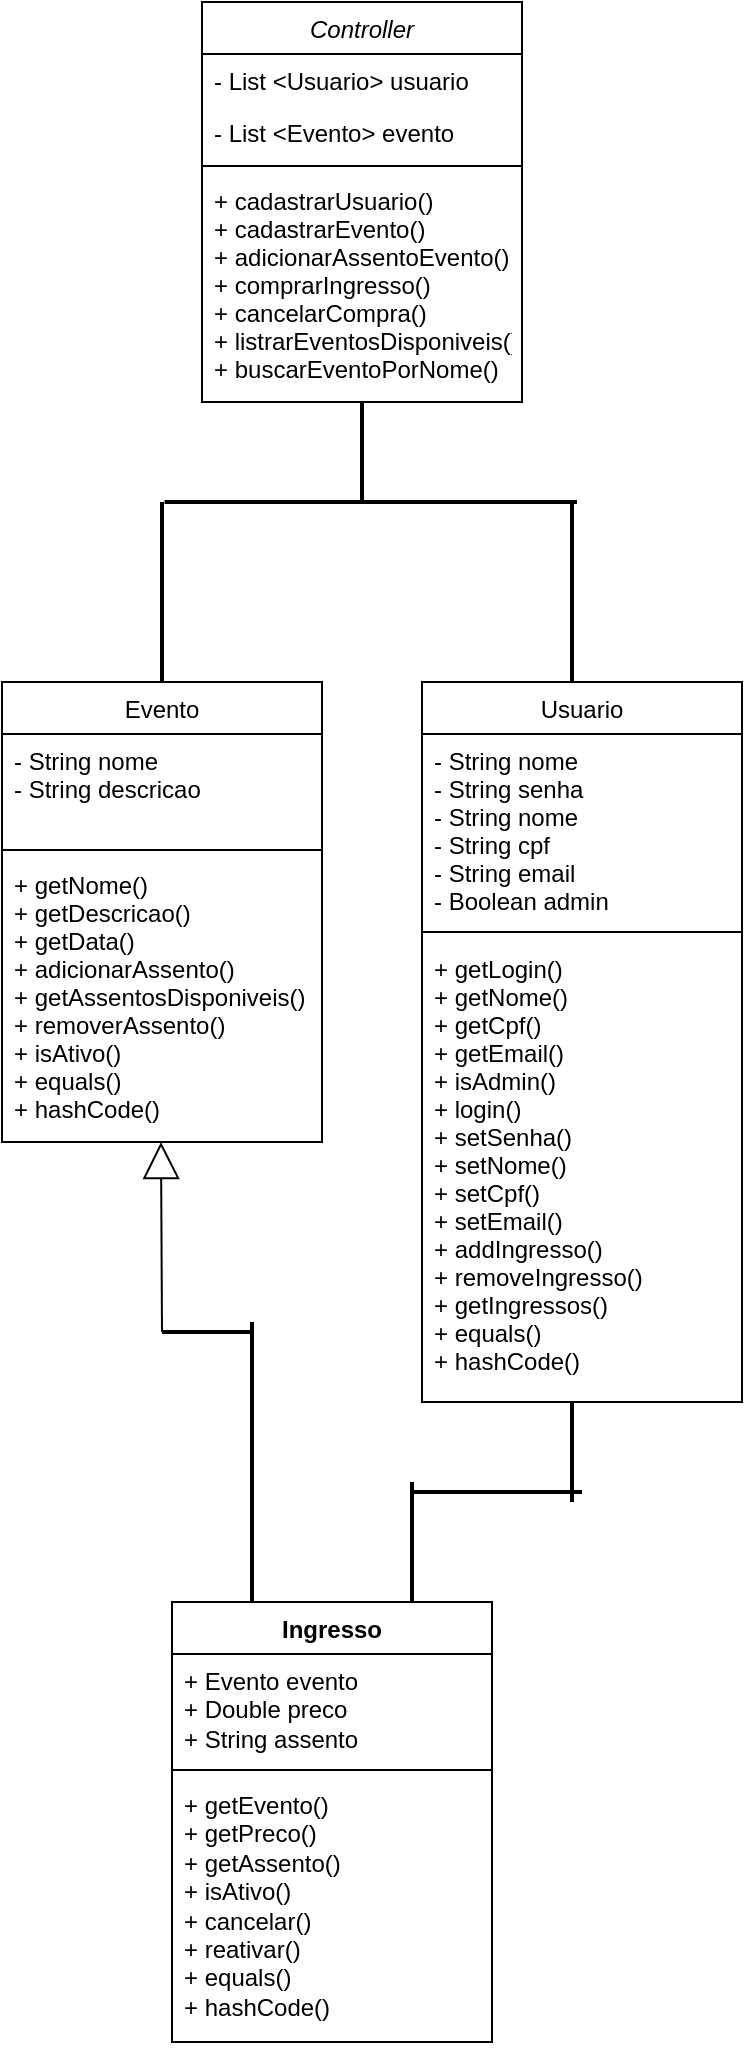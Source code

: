 <mxfile version="24.7.13">
  <diagram id="C5RBs43oDa-KdzZeNtuy" name="Page-1">
    <mxGraphModel dx="1282" dy="567" grid="1" gridSize="10" guides="1" tooltips="1" connect="1" arrows="1" fold="1" page="1" pageScale="1" pageWidth="827" pageHeight="1169" math="0" shadow="0">
      <root>
        <mxCell id="WIyWlLk6GJQsqaUBKTNV-0" />
        <mxCell id="WIyWlLk6GJQsqaUBKTNV-1" parent="WIyWlLk6GJQsqaUBKTNV-0" />
        <mxCell id="zkfFHV4jXpPFQw0GAbJ--0" value="Controller&#xa;" style="swimlane;fontStyle=2;align=center;verticalAlign=top;childLayout=stackLayout;horizontal=1;startSize=26;horizontalStack=0;resizeParent=1;resizeLast=0;collapsible=1;marginBottom=0;rounded=0;shadow=0;strokeWidth=1;" parent="WIyWlLk6GJQsqaUBKTNV-1" vertex="1">
          <mxGeometry x="220" y="20" width="160" height="200" as="geometry">
            <mxRectangle x="230" y="140" width="160" height="26" as="alternateBounds" />
          </mxGeometry>
        </mxCell>
        <mxCell id="zkfFHV4jXpPFQw0GAbJ--1" value="- List &lt;Usuario&gt; usuario&#xa;" style="text;align=left;verticalAlign=top;spacingLeft=4;spacingRight=4;overflow=hidden;rotatable=0;points=[[0,0.5],[1,0.5]];portConstraint=eastwest;" parent="zkfFHV4jXpPFQw0GAbJ--0" vertex="1">
          <mxGeometry y="26" width="160" height="26" as="geometry" />
        </mxCell>
        <mxCell id="zkfFHV4jXpPFQw0GAbJ--3" value="- List &lt;Evento&gt; evento&#xa;" style="text;align=left;verticalAlign=top;spacingLeft=4;spacingRight=4;overflow=hidden;rotatable=0;points=[[0,0.5],[1,0.5]];portConstraint=eastwest;rounded=0;shadow=0;html=0;" parent="zkfFHV4jXpPFQw0GAbJ--0" vertex="1">
          <mxGeometry y="52" width="160" height="26" as="geometry" />
        </mxCell>
        <mxCell id="zkfFHV4jXpPFQw0GAbJ--4" value="" style="line;html=1;strokeWidth=1;align=left;verticalAlign=middle;spacingTop=-1;spacingLeft=3;spacingRight=3;rotatable=0;labelPosition=right;points=[];portConstraint=eastwest;" parent="zkfFHV4jXpPFQw0GAbJ--0" vertex="1">
          <mxGeometry y="78" width="160" height="8" as="geometry" />
        </mxCell>
        <mxCell id="zkfFHV4jXpPFQw0GAbJ--5" value="+ cadastrarUsuario()&#xa;+ cadastrarEvento()&#xa;+ adicionarAssentoEvento()&#xa;+ comprarIngresso()&#xa;+ cancelarCompra()&#xa;+ listrarEventosDisponiveis()&#xa;+ buscarEventoPorNome()&#xa; &#xa;" style="text;align=left;verticalAlign=top;spacingLeft=4;spacingRight=4;overflow=hidden;rotatable=0;points=[[0,0.5],[1,0.5]];portConstraint=eastwest;" parent="zkfFHV4jXpPFQw0GAbJ--0" vertex="1">
          <mxGeometry y="86" width="160" height="114" as="geometry" />
        </mxCell>
        <mxCell id="zkfFHV4jXpPFQw0GAbJ--6" value="Evento&#xa;" style="swimlane;fontStyle=0;align=center;verticalAlign=top;childLayout=stackLayout;horizontal=1;startSize=26;horizontalStack=0;resizeParent=1;resizeLast=0;collapsible=1;marginBottom=0;rounded=0;shadow=0;strokeWidth=1;" parent="WIyWlLk6GJQsqaUBKTNV-1" vertex="1">
          <mxGeometry x="120" y="360" width="160" height="230" as="geometry">
            <mxRectangle x="130" y="380" width="160" height="26" as="alternateBounds" />
          </mxGeometry>
        </mxCell>
        <mxCell id="zkfFHV4jXpPFQw0GAbJ--7" value="- String nome&#xa;- String descricao&#xa;" style="text;align=left;verticalAlign=top;spacingLeft=4;spacingRight=4;overflow=hidden;rotatable=0;points=[[0,0.5],[1,0.5]];portConstraint=eastwest;" parent="zkfFHV4jXpPFQw0GAbJ--6" vertex="1">
          <mxGeometry y="26" width="160" height="54" as="geometry" />
        </mxCell>
        <mxCell id="zkfFHV4jXpPFQw0GAbJ--9" value="" style="line;html=1;strokeWidth=1;align=left;verticalAlign=middle;spacingTop=-1;spacingLeft=3;spacingRight=3;rotatable=0;labelPosition=right;points=[];portConstraint=eastwest;" parent="zkfFHV4jXpPFQw0GAbJ--6" vertex="1">
          <mxGeometry y="80" width="160" height="8" as="geometry" />
        </mxCell>
        <mxCell id="zkfFHV4jXpPFQw0GAbJ--11" value="+ getNome()&#xa;+ getDescricao()&#xa;+ getData()&#xa;+ adicionarAssento()&#xa;+ getAssentosDisponiveis()&#xa;+ removerAssento()&#xa;+ isAtivo()&#xa;+ equals()&#xa;+ hashCode()&#xa;" style="text;align=left;verticalAlign=top;spacingLeft=4;spacingRight=4;overflow=hidden;rotatable=0;points=[[0,0.5],[1,0.5]];portConstraint=eastwest;" parent="zkfFHV4jXpPFQw0GAbJ--6" vertex="1">
          <mxGeometry y="88" width="160" height="142" as="geometry" />
        </mxCell>
        <mxCell id="zkfFHV4jXpPFQw0GAbJ--13" value="Usuario" style="swimlane;fontStyle=0;align=center;verticalAlign=top;childLayout=stackLayout;horizontal=1;startSize=26;horizontalStack=0;resizeParent=1;resizeLast=0;collapsible=1;marginBottom=0;rounded=0;shadow=0;strokeWidth=1;" parent="WIyWlLk6GJQsqaUBKTNV-1" vertex="1">
          <mxGeometry x="330" y="360" width="160" height="360" as="geometry">
            <mxRectangle x="340" y="380" width="170" height="26" as="alternateBounds" />
          </mxGeometry>
        </mxCell>
        <mxCell id="zkfFHV4jXpPFQw0GAbJ--14" value="- String nome&#xa;- String senha&#xa;- String nome&#xa;- String cpf&#xa;- String email&#xa;- Boolean admin&#xa;" style="text;align=left;verticalAlign=top;spacingLeft=4;spacingRight=4;overflow=hidden;rotatable=0;points=[[0,0.5],[1,0.5]];portConstraint=eastwest;" parent="zkfFHV4jXpPFQw0GAbJ--13" vertex="1">
          <mxGeometry y="26" width="160" height="94" as="geometry" />
        </mxCell>
        <mxCell id="zkfFHV4jXpPFQw0GAbJ--15" value="" style="line;html=1;strokeWidth=1;align=left;verticalAlign=middle;spacingTop=-1;spacingLeft=3;spacingRight=3;rotatable=0;labelPosition=right;points=[];portConstraint=eastwest;" parent="zkfFHV4jXpPFQw0GAbJ--13" vertex="1">
          <mxGeometry y="120" width="160" height="10" as="geometry" />
        </mxCell>
        <mxCell id="hvNFx8LwWAMB91MZIk_y-14" value="+ getLogin()&#xa;+ getNome()&#xa;+ getCpf()&#xa;+ getEmail()&#xa;+ isAdmin()&#xa;+ login()&#xa;+ setSenha()&#xa;+ setNome()&#xa;+ setCpf()&#xa;+ setEmail()&#xa;+ addIngresso()&#xa;+ removeIngresso()&#xa;+ getIngressos()&#xa;+ equals()&#xa;+ hashCode()&#xa;" style="text;align=left;verticalAlign=top;spacingLeft=4;spacingRight=4;overflow=hidden;rotatable=0;points=[[0,0.5],[1,0.5]];portConstraint=eastwest;" vertex="1" parent="zkfFHV4jXpPFQw0GAbJ--13">
          <mxGeometry y="130" width="160" height="230" as="geometry" />
        </mxCell>
        <mxCell id="hvNFx8LwWAMB91MZIk_y-5" value="" style="line;strokeWidth=2;direction=south;html=1;rotation=-90;" vertex="1" parent="WIyWlLk6GJQsqaUBKTNV-1">
          <mxGeometry x="299.38" y="166.88" width="10" height="206.25" as="geometry" />
        </mxCell>
        <mxCell id="hvNFx8LwWAMB91MZIk_y-6" value="" style="line;strokeWidth=2;direction=south;html=1;" vertex="1" parent="WIyWlLk6GJQsqaUBKTNV-1">
          <mxGeometry x="400" y="270" width="10" height="90" as="geometry" />
        </mxCell>
        <mxCell id="hvNFx8LwWAMB91MZIk_y-8" value="" style="line;strokeWidth=2;direction=south;html=1;" vertex="1" parent="WIyWlLk6GJQsqaUBKTNV-1">
          <mxGeometry x="195" y="270" width="10" height="90" as="geometry" />
        </mxCell>
        <mxCell id="hvNFx8LwWAMB91MZIk_y-10" value="" style="line;strokeWidth=2;direction=south;html=1;" vertex="1" parent="WIyWlLk6GJQsqaUBKTNV-1">
          <mxGeometry x="295" y="220" width="10" height="50" as="geometry" />
        </mxCell>
        <mxCell id="hvNFx8LwWAMB91MZIk_y-15" value="Ingresso" style="swimlane;fontStyle=1;align=center;verticalAlign=top;childLayout=stackLayout;horizontal=1;startSize=26;horizontalStack=0;resizeParent=1;resizeParentMax=0;resizeLast=0;collapsible=1;marginBottom=0;whiteSpace=wrap;html=1;" vertex="1" parent="WIyWlLk6GJQsqaUBKTNV-1">
          <mxGeometry x="205" y="820" width="160" height="220" as="geometry" />
        </mxCell>
        <mxCell id="hvNFx8LwWAMB91MZIk_y-16" value="+ Evento evento&lt;div&gt;+ Double preco&lt;/div&gt;&lt;div&gt;+ String assento&lt;/div&gt;" style="text;strokeColor=none;fillColor=none;align=left;verticalAlign=top;spacingLeft=4;spacingRight=4;overflow=hidden;rotatable=0;points=[[0,0.5],[1,0.5]];portConstraint=eastwest;whiteSpace=wrap;html=1;" vertex="1" parent="hvNFx8LwWAMB91MZIk_y-15">
          <mxGeometry y="26" width="160" height="54" as="geometry" />
        </mxCell>
        <mxCell id="hvNFx8LwWAMB91MZIk_y-17" value="" style="line;strokeWidth=1;fillColor=none;align=left;verticalAlign=middle;spacingTop=-1;spacingLeft=3;spacingRight=3;rotatable=0;labelPosition=right;points=[];portConstraint=eastwest;strokeColor=inherit;" vertex="1" parent="hvNFx8LwWAMB91MZIk_y-15">
          <mxGeometry y="80" width="160" height="8" as="geometry" />
        </mxCell>
        <mxCell id="hvNFx8LwWAMB91MZIk_y-18" value="+ getEvento()&lt;div&gt;+ getPreco()&lt;/div&gt;&lt;div&gt;+ getAssento()&lt;/div&gt;&lt;div&gt;+ isAtivo()&lt;br&gt;+ cancelar()&lt;br&gt;+ reativar()&lt;br&gt;+ equals()&lt;br&gt;+ hashCode()&lt;/div&gt;" style="text;strokeColor=none;fillColor=none;align=left;verticalAlign=top;spacingLeft=4;spacingRight=4;overflow=hidden;rotatable=0;points=[[0,0.5],[1,0.5]];portConstraint=eastwest;whiteSpace=wrap;html=1;" vertex="1" parent="hvNFx8LwWAMB91MZIk_y-15">
          <mxGeometry y="88" width="160" height="132" as="geometry" />
        </mxCell>
        <mxCell id="hvNFx8LwWAMB91MZIk_y-19" value="" style="endArrow=block;endSize=16;endFill=0;html=1;rounded=0;exitX=1;exitY=0.5;exitDx=0;exitDy=0;exitPerimeter=0;" edge="1" parent="WIyWlLk6GJQsqaUBKTNV-1" source="hvNFx8LwWAMB91MZIk_y-26">
          <mxGeometry y="20" width="160" relative="1" as="geometry">
            <mxPoint x="200" y="690" as="sourcePoint" />
            <mxPoint x="199.5" y="590" as="targetPoint" />
            <mxPoint as="offset" />
          </mxGeometry>
        </mxCell>
        <mxCell id="hvNFx8LwWAMB91MZIk_y-21" value="" style="line;strokeWidth=2;direction=south;html=1;" vertex="1" parent="WIyWlLk6GJQsqaUBKTNV-1">
          <mxGeometry x="240" y="680" width="10" height="140" as="geometry" />
        </mxCell>
        <mxCell id="hvNFx8LwWAMB91MZIk_y-26" value="" style="line;strokeWidth=2;direction=south;html=1;rotation=90;" vertex="1" parent="WIyWlLk6GJQsqaUBKTNV-1">
          <mxGeometry x="217.5" y="662.5" width="10" height="45" as="geometry" />
        </mxCell>
        <mxCell id="hvNFx8LwWAMB91MZIk_y-33" value="" style="line;strokeWidth=2;html=1;rotation=-90;" vertex="1" parent="WIyWlLk6GJQsqaUBKTNV-1">
          <mxGeometry x="295" y="785" width="60" height="10" as="geometry" />
        </mxCell>
        <mxCell id="hvNFx8LwWAMB91MZIk_y-34" value="" style="line;strokeWidth=2;html=1;" vertex="1" parent="WIyWlLk6GJQsqaUBKTNV-1">
          <mxGeometry x="325" y="760" width="85" height="10" as="geometry" />
        </mxCell>
        <mxCell id="hvNFx8LwWAMB91MZIk_y-36" value="" style="line;strokeWidth=2;direction=south;html=1;" vertex="1" parent="WIyWlLk6GJQsqaUBKTNV-1">
          <mxGeometry x="400" y="720" width="10" height="50" as="geometry" />
        </mxCell>
      </root>
    </mxGraphModel>
  </diagram>
</mxfile>
